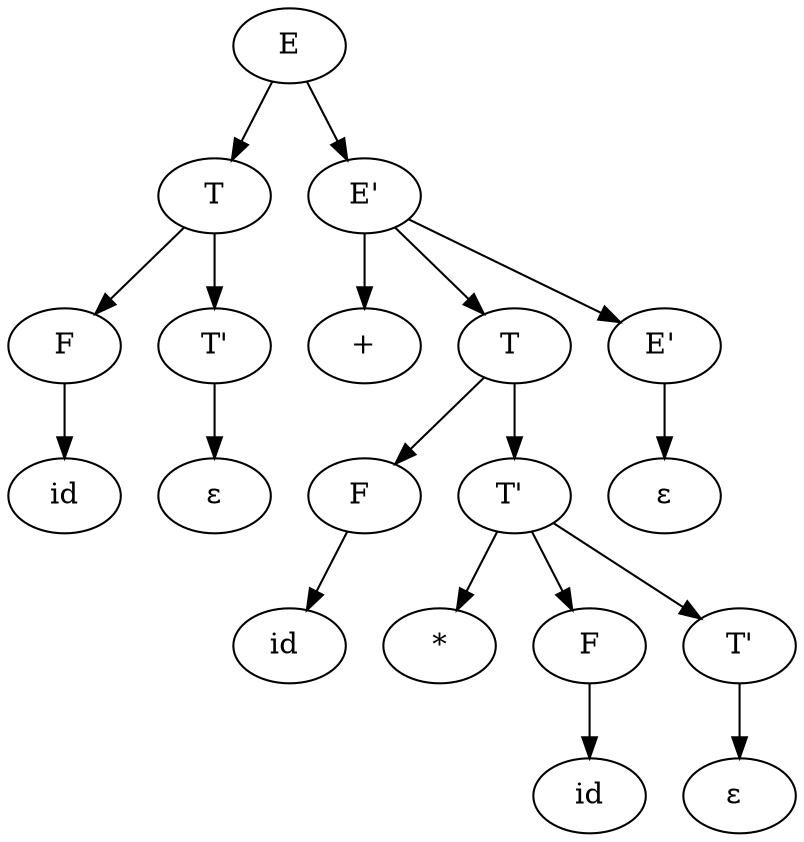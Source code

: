 digraph graph1
{
"E"->"T";
"E"->"E'";
"T"->"F";
"T"->"T'";
"F"->"id";
"T'"->"ε";
"E'"->"+";
"E'"->"T ";
"E'"->"E' ";
"T "->"F ";
"T "->"T' ";
"F "->"id ";
"T' "->"*";
"T' "->" F ";
"T' "->" T' ";
" F "->" id ";
" T' "->"ε ";
"E' "->" ε ";
}